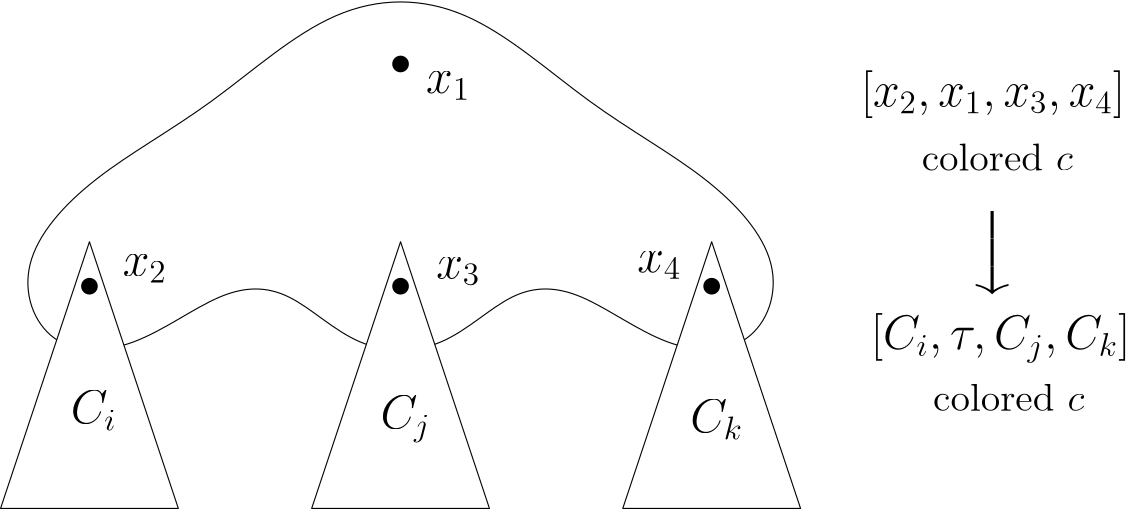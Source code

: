 <?xml version="1.0"?>
<!DOCTYPE ipe SYSTEM "ipe.dtd">
<ipe version="70212" creator="Ipe 7.2.12">
<info created="D:20190707204451" modified="D:20190707204905"/>
<ipestyle name="basic">
<symbol name="arrow/arc(spx)">
<path stroke="sym-stroke" fill="sym-stroke" pen="sym-pen">
0 0 m
-1 0.333 l
-1 -0.333 l
h
</path>
</symbol>
<symbol name="arrow/farc(spx)">
<path stroke="sym-stroke" fill="white" pen="sym-pen">
0 0 m
-1 0.333 l
-1 -0.333 l
h
</path>
</symbol>
<symbol name="arrow/ptarc(spx)">
<path stroke="sym-stroke" fill="sym-stroke" pen="sym-pen">
0 0 m
-1 0.333 l
-0.8 0 l
-1 -0.333 l
h
</path>
</symbol>
<symbol name="arrow/fptarc(spx)">
<path stroke="sym-stroke" fill="white" pen="sym-pen">
0 0 m
-1 0.333 l
-0.8 0 l
-1 -0.333 l
h
</path>
</symbol>
<symbol name="mark/circle(sx)" transformations="translations">
<path fill="sym-stroke">
0.6 0 0 0.6 0 0 e
0.4 0 0 0.4 0 0 e
</path>
</symbol>
<symbol name="mark/disk(sx)" transformations="translations">
<path fill="sym-stroke">
0.6 0 0 0.6 0 0 e
</path>
</symbol>
<symbol name="mark/fdisk(sfx)" transformations="translations">
<group>
<path fill="sym-fill">
0.5 0 0 0.5 0 0 e
</path>
<path fill="sym-stroke" fillrule="eofill">
0.6 0 0 0.6 0 0 e
0.4 0 0 0.4 0 0 e
</path>
</group>
</symbol>
<symbol name="mark/box(sx)" transformations="translations">
<path fill="sym-stroke" fillrule="eofill">
-0.6 -0.6 m
0.6 -0.6 l
0.6 0.6 l
-0.6 0.6 l
h
-0.4 -0.4 m
0.4 -0.4 l
0.4 0.4 l
-0.4 0.4 l
h
</path>
</symbol>
<symbol name="mark/square(sx)" transformations="translations">
<path fill="sym-stroke">
-0.6 -0.6 m
0.6 -0.6 l
0.6 0.6 l
-0.6 0.6 l
h
</path>
</symbol>
<symbol name="mark/fsquare(sfx)" transformations="translations">
<group>
<path fill="sym-fill">
-0.5 -0.5 m
0.5 -0.5 l
0.5 0.5 l
-0.5 0.5 l
h
</path>
<path fill="sym-stroke" fillrule="eofill">
-0.6 -0.6 m
0.6 -0.6 l
0.6 0.6 l
-0.6 0.6 l
h
-0.4 -0.4 m
0.4 -0.4 l
0.4 0.4 l
-0.4 0.4 l
h
</path>
</group>
</symbol>
<symbol name="mark/cross(sx)" transformations="translations">
<group>
<path fill="sym-stroke">
-0.43 -0.57 m
0.57 0.43 l
0.43 0.57 l
-0.57 -0.43 l
h
</path>
<path fill="sym-stroke">
-0.43 0.57 m
0.57 -0.43 l
0.43 -0.57 l
-0.57 0.43 l
h
</path>
</group>
</symbol>
<symbol name="arrow/fnormal(spx)">
<path stroke="sym-stroke" fill="white" pen="sym-pen">
0 0 m
-1 0.333 l
-1 -0.333 l
h
</path>
</symbol>
<symbol name="arrow/pointed(spx)">
<path stroke="sym-stroke" fill="sym-stroke" pen="sym-pen">
0 0 m
-1 0.333 l
-0.8 0 l
-1 -0.333 l
h
</path>
</symbol>
<symbol name="arrow/fpointed(spx)">
<path stroke="sym-stroke" fill="white" pen="sym-pen">
0 0 m
-1 0.333 l
-0.8 0 l
-1 -0.333 l
h
</path>
</symbol>
<symbol name="arrow/linear(spx)">
<path stroke="sym-stroke" pen="sym-pen">
-1 0.333 m
0 0 l
-1 -0.333 l
</path>
</symbol>
<symbol name="arrow/fdouble(spx)">
<path stroke="sym-stroke" fill="white" pen="sym-pen">
0 0 m
-1 0.333 l
-1 -0.333 l
h
-1 0 m
-2 0.333 l
-2 -0.333 l
h
</path>
</symbol>
<symbol name="arrow/double(spx)">
<path stroke="sym-stroke" fill="sym-stroke" pen="sym-pen">
0 0 m
-1 0.333 l
-1 -0.333 l
h
-1 0 m
-2 0.333 l
-2 -0.333 l
h
</path>
</symbol>
<pen name="heavier" value="0.8"/>
<pen name="fat" value="1.2"/>
<pen name="ultrafat" value="2"/>
<symbolsize name="large" value="5"/>
<symbolsize name="small" value="2"/>
<symbolsize name="tiny" value="1.1"/>
<arrowsize name="large" value="10"/>
<arrowsize name="small" value="5"/>
<arrowsize name="tiny" value="3"/>
<color name="red" value="1 0 0"/>
<color name="green" value="0 1 0"/>
<color name="blue" value="0 0 1"/>
<color name="yellow" value="1 1 0"/>
<color name="orange" value="1 0.647 0"/>
<color name="gold" value="1 0.843 0"/>
<color name="purple" value="0.627 0.125 0.941"/>
<color name="gray" value="0.745"/>
<color name="brown" value="0.647 0.165 0.165"/>
<color name="navy" value="0 0 0.502"/>
<color name="pink" value="1 0.753 0.796"/>
<color name="seagreen" value="0.18 0.545 0.341"/>
<color name="turquoise" value="0.251 0.878 0.816"/>
<color name="violet" value="0.933 0.51 0.933"/>
<color name="darkblue" value="0 0 0.545"/>
<color name="darkcyan" value="0 0.545 0.545"/>
<color name="darkgray" value="0.663"/>
<color name="darkgreen" value="0 0.392 0"/>
<color name="darkmagenta" value="0.545 0 0.545"/>
<color name="darkorange" value="1 0.549 0"/>
<color name="darkred" value="0.545 0 0"/>
<color name="lightblue" value="0.678 0.847 0.902"/>
<color name="lightcyan" value="0.878 1 1"/>
<color name="lightgray" value="0.827"/>
<color name="lightgreen" value="0.565 0.933 0.565"/>
<color name="lightyellow" value="1 1 0.878"/>
<dashstyle name="dashed" value="[4] 0"/>
<dashstyle name="dotted" value="[1 3] 0"/>
<dashstyle name="dash dotted" value="[4 2 1 2] 0"/>
<dashstyle name="dash dot dotted" value="[4 2 1 2 1 2] 0"/>
<textsize name="large" value="\large"/>
<textsize name="Large" value="\Large"/>
<textsize name="LARGE" value="\LARGE"/>
<textsize name="huge" value="\huge"/>
<textsize name="Huge" value="\Huge"/>
<textsize name="small" value="\small"/>
<textsize name="footnote" value="\footnotesize"/>
<textsize name="tiny" value="\tiny"/>
<textstyle name="center" begin="\begin{center}" end="\end{center}"/>
<textstyle name="itemize" begin="\begin{itemize}" end="\end{itemize}"/>
<textstyle name="item" begin="\begin{itemize}\item{}" end="\end{itemize}"/>
<gridsize name="4 pts" value="4"/>
<gridsize name="8 pts (~3 mm)" value="8"/>
<gridsize name="16 pts (~6 mm)" value="16"/>
<gridsize name="32 pts (~12 mm)" value="32"/>
<gridsize name="10 pts (~3.5 mm)" value="10"/>
<gridsize name="20 pts (~7 mm)" value="20"/>
<gridsize name="14 pts (~5 mm)" value="14"/>
<gridsize name="28 pts (~10 mm)" value="28"/>
<gridsize name="56 pts (~20 mm)" value="56"/>
<anglesize name="90 deg" value="90"/>
<anglesize name="60 deg" value="60"/>
<anglesize name="45 deg" value="45"/>
<anglesize name="30 deg" value="30"/>
<anglesize name="22.5 deg" value="22.5"/>
<opacity name="10%" value="0.1"/>
<opacity name="30%" value="0.3"/>
<opacity name="50%" value="0.5"/>
<opacity name="75%" value="0.75"/>
<tiling name="falling" angle="-60" step="4" width="1"/>
<tiling name="rising" angle="30" step="4" width="1"/>
</ipestyle>
<ipestyle name="master-preamble">
<preamble>

\usepackage{amssymb,mathtools, amsmath, amsfonts, amsthm}
</preamble>
</ipestyle>
<page>
<layer name="alpha"/>
<layer name="beta"/>
<layer name="gamma"/>
<view layers="beta" active="beta"/>
<use layer="alpha" name="mark/disk(sx)" pos="232 792" size="large" stroke="black"/>
<use name="mark/disk(sx)" pos="280 792" size="large" stroke="black"/>
<use matrix="1 0 0 1 -20 8" name="mark/disk(sx)" pos="208 744" size="large" stroke="black"/>
<use matrix="1 0 0 1 20 8" name="mark/disk(sx)" pos="304 744" size="large" stroke="black"/>
<use matrix="1 0 0 1 8 48" name="mark/disk(sx)" pos="136 680" size="large" stroke="black"/>
<use matrix="1 0 0 1 -8 48" name="mark/disk(sx)" pos="376 680" size="large" stroke="black"/>
<use matrix="1 0 0 1 -12 40" name="mark/disk(sx)" pos="408 656" size="large" stroke="black"/>
<use matrix="1 0 0 1 12 40" name="mark/disk(sx)" pos="104 656" size="large" stroke="black"/>
<use matrix="1 0 0 1 0 48" name="mark/disk(sx)" pos="128 616" size="large" stroke="black"/>
<use matrix="1 0 0 1 0 40" name="mark/disk(sx)" pos="160 624" size="large" stroke="black"/>
<use matrix="1 0 0 1 0 48" name="mark/disk(sx)" pos="192 640" size="large" stroke="black"/>
<use matrix="1 0 0 1 0 48" name="mark/disk(sx)" pos="216 640" size="large" stroke="black"/>
<use matrix="1 0 0 1 0 48" name="mark/disk(sx)" pos="240 616" size="large" stroke="black"/>
<use matrix="1 0 0 1 0 48" name="mark/disk(sx)" pos="272 616" size="large" stroke="black"/>
<use matrix="1 0 0 1 0 48" name="mark/disk(sx)" pos="296 640" size="large" stroke="black"/>
<use matrix="1 0 0 1 0 48" name="mark/disk(sx)" pos="320 640" size="large" stroke="black"/>
<use matrix="1 0 0 1 0 40" name="mark/disk(sx)" pos="352 624" size="large" stroke="black"/>
<use matrix="1 0 0 1 0 56" name="mark/disk(sx)" pos="384 608" size="large" stroke="black"/>
<use layer="gamma" matrix="1 0 0 1 -96 32" name="mark/disk(sx)" pos="144 704" size="small" stroke="black"/>
<use matrix="1 0 0 1 -96 32" name="mark/disk(sx)" pos="112 608" size="small" stroke="black"/>
<use matrix="1 0 0 1 -96 32" name="mark/disk(sx)" pos="176 608" size="small" stroke="black"/>
<use matrix="1 0 0 1 -96 32" name="mark/disk(sx)" pos="256 704" size="small" stroke="black"/>
<use matrix="1 0 0 1 -96 32" name="mark/disk(sx)" pos="224 608" size="small" stroke="black"/>
<use matrix="1 0 0 1 -96 32" name="mark/disk(sx)" pos="288 608" size="small" stroke="black"/>
<use matrix="1 0 0 1 -96 32" name="mark/disk(sx)" pos="368 704" size="small" stroke="black"/>
<use matrix="1 0 0 1 -96 32" name="mark/disk(sx)" pos="336 608" size="small" stroke="black"/>
<use matrix="1 0 0 1 -96 32" name="mark/disk(sx)" pos="400 608" size="small" stroke="black"/>
<use layer="beta" matrix="1 0 0 1 -96 32" name="mark/disk(sx)" pos="256 768" size="large" stroke="black"/>
<path matrix="1 0 0 1 -96 32" stroke="black">
232 792
188 752
144 728
116 696
128 664
160 664
192 688
216 688
240 664
272 664
296 688
320 688
352 664
384 664
396 696
368 728
324 752
280 792 u
</path>
<path matrix="1 0 0 1 -96 32" stroke="black" fill="white">
144 704 m
112 608 l
176 608 l
h
</path>
<path matrix="1 0 0 1 -96 32" stroke="black" fill="white">
256 704 m
224 608 l
288 608 l
h
</path>
<path matrix="1 0 0 1 -96 32" stroke="black" fill="white">
368 704 m
336 608 l
400 608 l
h
</path>
<use matrix="1 0 0 1 -80 80" name="mark/disk(sx)" pos="128 640" size="large" stroke="black"/>
<use matrix="1 0 0 1 -96 80" name="mark/disk(sx)" pos="256 640" size="large" stroke="black"/>
<use matrix="1 0 0 1 -112 80" name="mark/disk(sx)" pos="384 640" size="large" stroke="black"/>
<text matrix="1 0 0 1 -6.82749 -2.27583" transformations="translations" pos="176 792" stroke="black" type="label" width="15.93" height="7.415" depth="2.58" valign="baseline" size="LARGE" style="math">x_1</text>
<text matrix="1 0 0 1 0.455166 -2.27583" transformations="translations" pos="59.491 726.154" stroke="black" type="label" width="15.93" height="7.415" depth="2.58" valign="baseline" size="LARGE" style="math">x_2</text>
<text matrix="1 0 0 1 -6.82749 5.00683" transformations="translations" pos="179.655 717.961" stroke="black" type="label" width="15.93" height="7.415" depth="2.58" valign="baseline" size="LARGE" style="math">x_3</text>
<text matrix="1 0 0 1 -14.1102 -7.73782" transformations="translations" pos="259.309 732.981" stroke="black" type="label" width="15.93" height="7.415" depth="2.58" valign="baseline" size="LARGE" style="math">x_4
</text>
<text matrix="1 0 0 1 -7.73782 -5.46199" transformations="translations" pos="49.0222 676.085" stroke="black" type="label" width="16.552" height="11.766" depth="2.58" valign="baseline" size="LARGE" style="math">C_i</text>
<text matrix="1 0 0 1 -10.4688 2.27583" transformations="translations" pos="163.269 666.527" stroke="black" type="label" width="18.074" height="11.761" depth="4.91" valign="baseline" size="LARGE" style="math">C_j</text>
<text matrix="1 0 0 1 -4.55166 -8.64816" transformations="translations" pos="268.867 676.085" stroke="black" type="label" width="19.048" height="11.766" depth="2.58" valign="baseline" size="LARGE" style="math">C_k</text>
<text matrix="1 0 0 1 -27.31 -17.7515" transformations="translations" pos="353.073 802.621" stroke="black" type="label" width="94.971" height="12.896" depth="4.29" valign="baseline" size="LARGE" style="math">[x_2,x_1  ,x_3,x_4]
</text>
<text matrix="1.28652 0 0 0.81523 -70.227 127.854" pos="337.597 735.712" stroke="black" type="label" width="13.775" height="23.753" depth="13.44" valign="baseline" size="huge" style="math">\Big\downarrow</text>
<text matrix="1 0 0 1 -42.7856 -40.965" transformations="translations" pos="372.19 738.443" stroke="black" type="label" width="93.23" height="12.893" depth="4.91" valign="baseline" size="LARGE" style="math">[C_i, \tau, C_j, C_k]</text>
<text matrix="1 0 0 1 -18.6618 -4.55166" transformations="translations" pos="366.273 766.208" stroke="black" type="label" width="54.43" height="9.963" depth="0" valign="baseline" size="Large" style="math">\text{colored } c</text>
<text matrix="1 0 0 1 -14.5657 -91.0333" transformations="translations" pos="366.273 766.208" stroke="black" type="label" width="54.43" height="9.963" depth="0" valign="baseline" size="Large" style="math">\text{colored } c</text>
</page>
</ipe>
